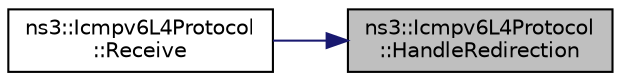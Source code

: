 digraph "ns3::Icmpv6L4Protocol::HandleRedirection"
{
 // LATEX_PDF_SIZE
  edge [fontname="Helvetica",fontsize="10",labelfontname="Helvetica",labelfontsize="10"];
  node [fontname="Helvetica",fontsize="10",shape=record];
  rankdir="RL";
  Node1 [label="ns3::Icmpv6L4Protocol\l::HandleRedirection",height=0.2,width=0.4,color="black", fillcolor="grey75", style="filled", fontcolor="black",tooltip="Receive Redirection method."];
  Node1 -> Node2 [dir="back",color="midnightblue",fontsize="10",style="solid",fontname="Helvetica"];
  Node2 [label="ns3::Icmpv6L4Protocol\l::Receive",height=0.2,width=0.4,color="black", fillcolor="white", style="filled",URL="$classns3_1_1_icmpv6_l4_protocol.html#a31342a8123eab651a5cabd1a197b0145",tooltip="Receive method."];
}
